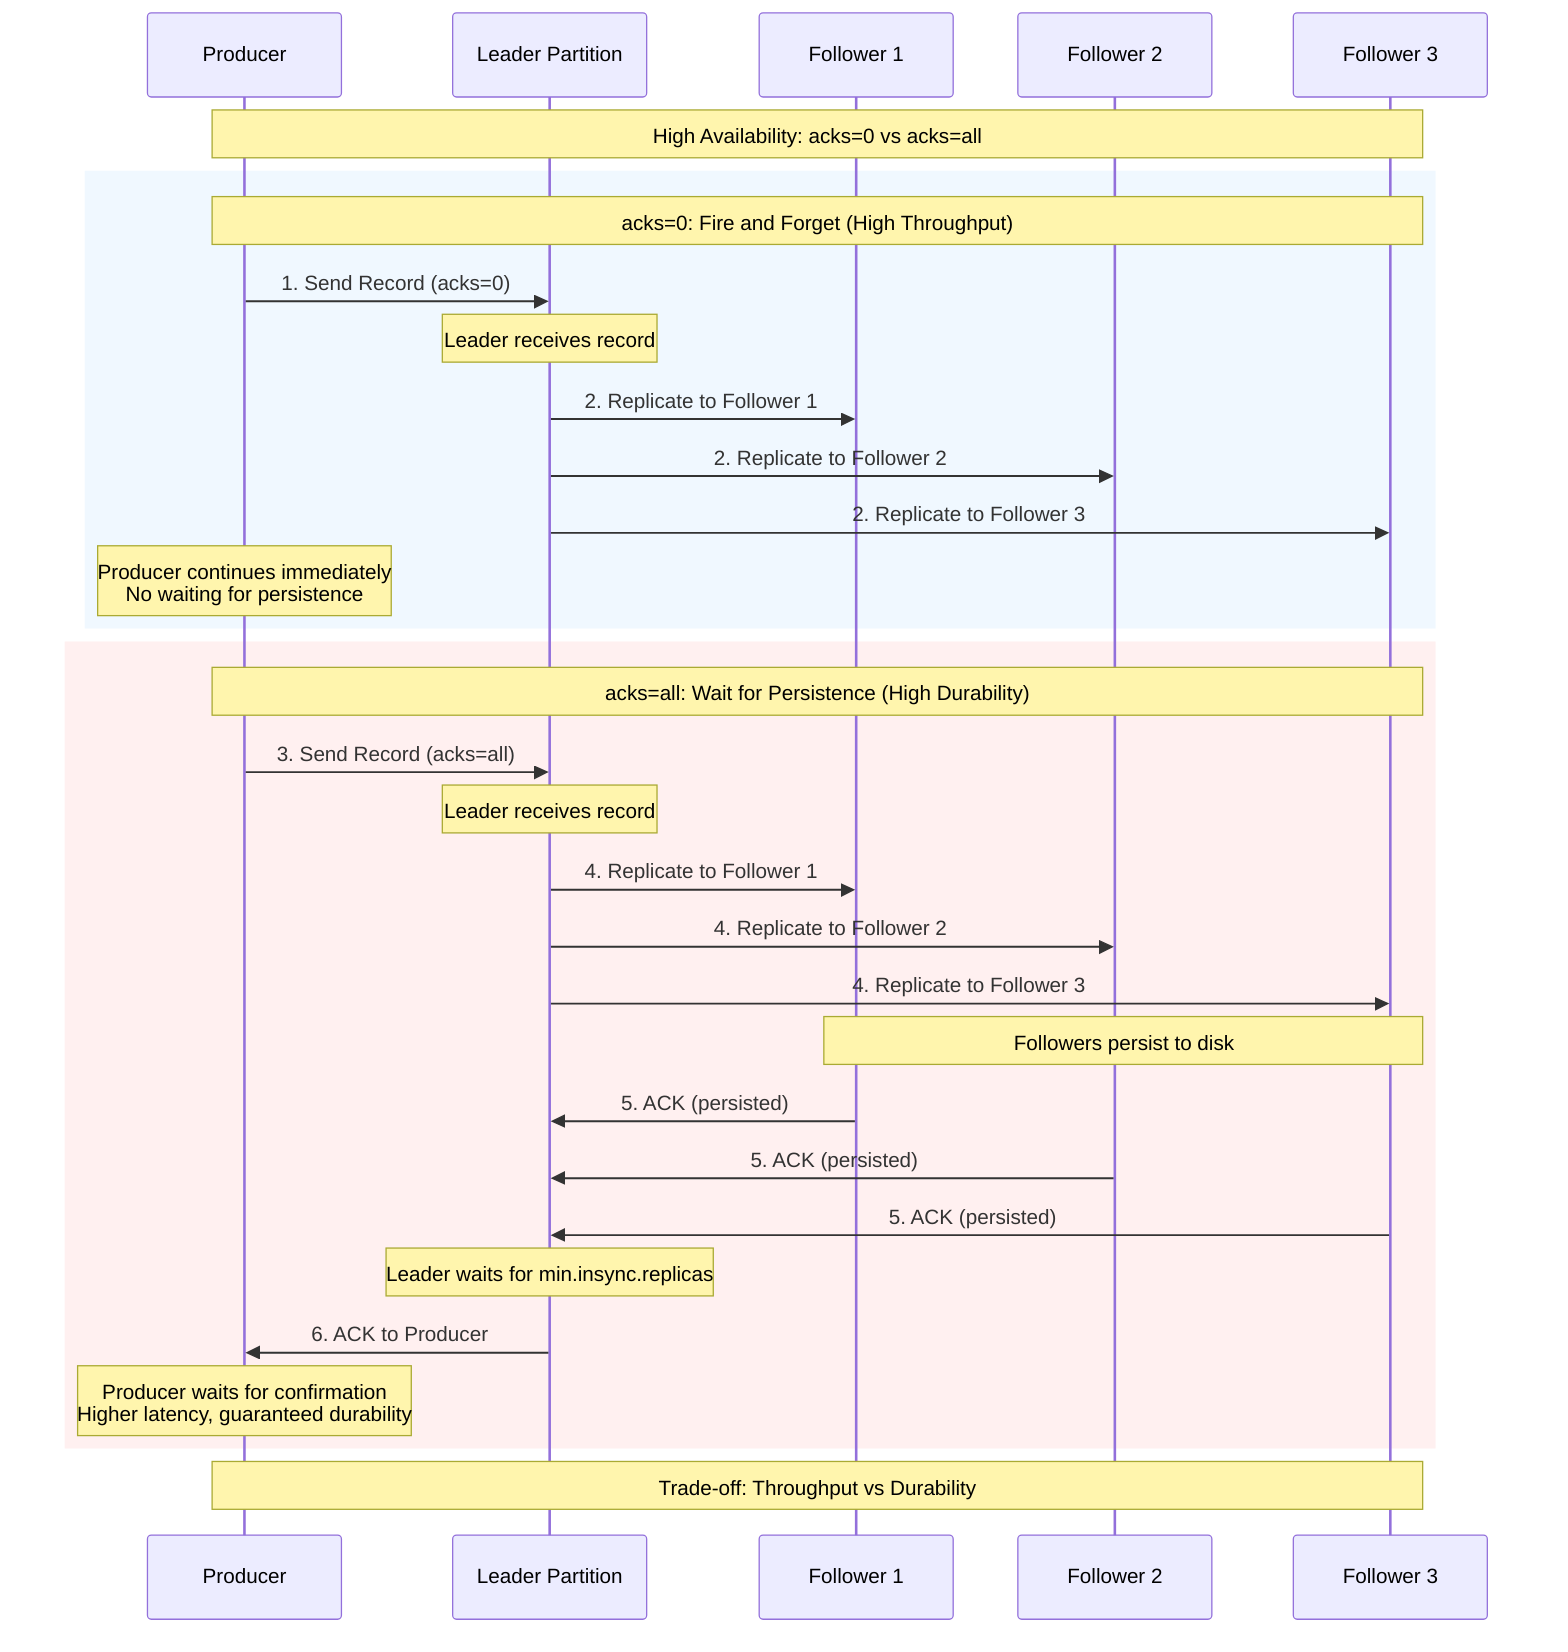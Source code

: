 sequenceDiagram
    participant P as Producer
    participant L as Leader Partition
    participant F1 as Follower 1
    participant F2 as Follower 2
    participant F3 as Follower 3

    Note over P,F3: High Availability: acks=0 vs acks=all

    rect rgb(240, 248, 255)
        Note over P,F3: acks=0: Fire and Forget (High Throughput)
        P->>L: 1. Send Record (acks=0)
        Note over L: Leader receives record
        L->>F1: 2. Replicate to Follower 1
        L->>F2: 2. Replicate to Follower 2
        L->>F3: 2. Replicate to Follower 3
        Note over P: Producer continues immediately<br/>No waiting for persistence
    end

    rect rgb(255, 240, 240)
        Note over P,F3: acks=all: Wait for Persistence (High Durability)
        P->>L: 3. Send Record (acks=all)
        Note over L: Leader receives record
        L->>F1: 4. Replicate to Follower 1
        L->>F2: 4. Replicate to Follower 2
        L->>F3: 4. Replicate to Follower 3
        Note over F1,F3: Followers persist to disk
        F1->>L: 5. ACK (persisted)
        F2->>L: 5. ACK (persisted)
        F3->>L: 5. ACK (persisted)
        Note over L: Leader waits for min.insync.replicas
        L->>P: 6. ACK to Producer
        Note over P: Producer waits for confirmation<br/>Higher latency, guaranteed durability
    end

    Note over P,F3: Trade-off: Throughput vs Durability